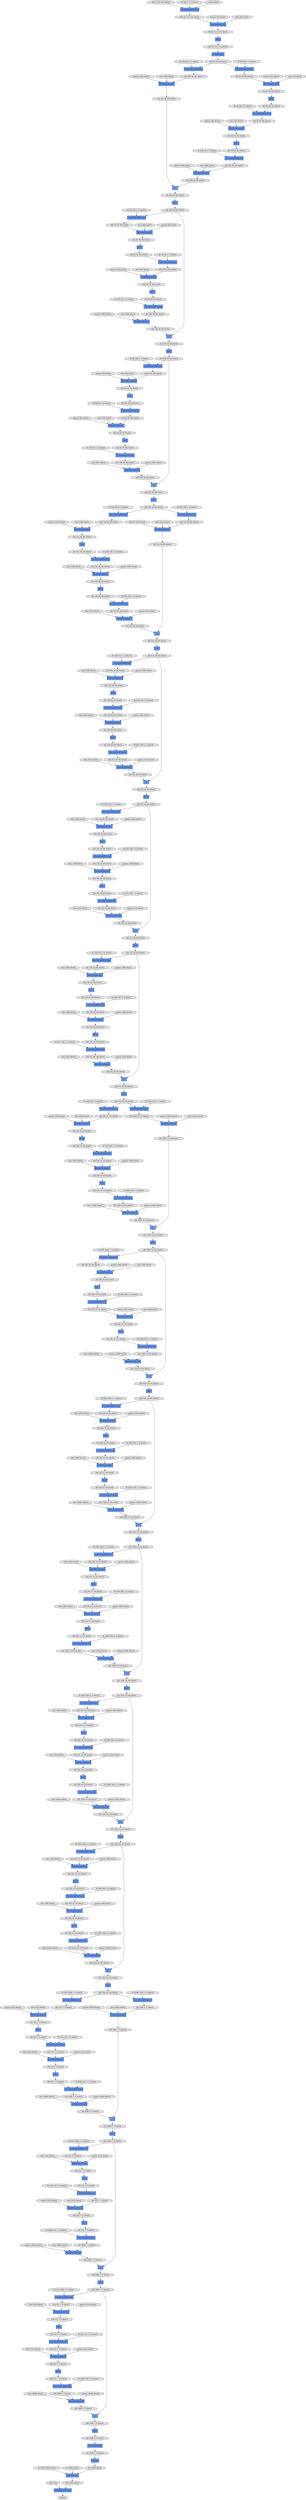 digraph graphname{rankdir=TB;47339243962448 [label="_ + _",shape="record",fillcolor="#6495ED",style="filled"];47339236917328 [label="ReLU",shape="record",fillcolor="#6495ED",style="filled"];47339243962512 [label="(64, 512, 7, 7), float32",shape="octagon",fillcolor="#E0E0E0",style="filled"];47339243962640 [label="Convolution2DFunction",shape="record",fillcolor="#6495ED",style="filled"];47339243962768 [label="(64, 512, 7, 7), float32",shape="octagon",fillcolor="#E0E0E0",style="filled"];47337536029072 [label="gamma: (256), float32",shape="octagon",fillcolor="#E0E0E0",style="filled"];47337605431760 [label="gamma: (512), float32",shape="octagon",fillcolor="#E0E0E0",style="filled"];47337536029392 [label="beta: (256), float32",shape="octagon",fillcolor="#E0E0E0",style="filled"];47337605432080 [label="beta: (512), float32",shape="octagon",fillcolor="#E0E0E0",style="filled"];47339243963216 [label="(64, 512, 7, 7), float32",shape="octagon",fillcolor="#E0E0E0",style="filled"];47337335063376 [label="MaxPoolingND",shape="record",fillcolor="#6495ED",style="filled"];47337605432400 [label="W: (512, 512, 3, 3), float32",shape="octagon",fillcolor="#E0E0E0",style="filled"];47337536029968 [label="W: (128, 256, 1, 1), float32",shape="octagon",fillcolor="#E0E0E0",style="filled"];47339236918672 [label="(64, 256, 56, 56), float32",shape="octagon",fillcolor="#E0E0E0",style="filled"];47339243963856 [label="BatchNormalization",shape="record",fillcolor="#6495ED",style="filled"];47339243963920 [label="(64, 512, 7, 7), float32",shape="octagon",fillcolor="#E0E0E0",style="filled"];47339236689424 [label="(64, 64, 113, 113), float32",shape="octagon",fillcolor="#E0E0E0",style="filled"];47337605432912 [label="gamma: (512), float32",shape="octagon",fillcolor="#E0E0E0",style="filled"];47339236918928 [label="BatchNormalization",shape="record",fillcolor="#6495ED",style="filled"];47339236918992 [label="(64, 64, 56, 56), float32",shape="octagon",fillcolor="#E0E0E0",style="filled"];47339243964176 [label="(64, 512, 7, 7), float32",shape="octagon",fillcolor="#E0E0E0",style="filled"];47337536030480 [label="gamma: (128), float32",shape="octagon",fillcolor="#E0E0E0",style="filled"];47339236919056 [label="(64, 256, 56, 56), float32",shape="octagon",fillcolor="#E0E0E0",style="filled"];47339236919120 [label="(64, 256, 56, 56), float32",shape="octagon",fillcolor="#E0E0E0",style="filled"];47337605433232 [label="beta: (512), float32",shape="octagon",fillcolor="#E0E0E0",style="filled"];47339236919184 [label="BatchNormalization",shape="record",fillcolor="#6495ED",style="filled"];47339243964496 [label="ReLU",shape="record",fillcolor="#6495ED",style="filled"];47337536030800 [label="beta: (128), float32",shape="octagon",fillcolor="#E0E0E0",style="filled"];47339236919376 [label="(64, 64, 56, 56), float32",shape="octagon",fillcolor="#E0E0E0",style="filled"];47339243964560 [label="(64, 2048, 7, 7), float32",shape="octagon",fillcolor="#E0E0E0",style="filled"];47339236919440 [label="Convolution2DFunction",shape="record",fillcolor="#6495ED",style="filled"];47337605433552 [label="W: (2048, 512, 1, 1), float32",shape="octagon",fillcolor="#E0E0E0",style="filled"];47339236919504 [label="Convolution2DFunction",shape="record",fillcolor="#6495ED",style="filled"];47339243964688 [label="(64, 2048, 7, 7), float32",shape="octagon",fillcolor="#E0E0E0",style="filled"];47339236919568 [label="ReLU",shape="record",fillcolor="#6495ED",style="filled"];47339236690192 [label="(64, 3, 226, 226), float32",shape="octagon",fillcolor="#E0E0E0",style="filled"];47339243964752 [label="ReLU",shape="record",fillcolor="#6495ED",style="filled"];47337536031120 [label="W: (128, 128, 3, 3), float32",shape="octagon",fillcolor="#E0E0E0",style="filled"];47339236919696 [label="(64, 256, 56, 56), float32",shape="octagon",fillcolor="#E0E0E0",style="filled"];47339236919760 [label="_ + _",shape="record",fillcolor="#6495ED",style="filled"];47339243964944 [label="BatchNormalization",shape="record",fillcolor="#6495ED",style="filled"];47339236919824 [label="BatchNormalization",shape="record",fillcolor="#6495ED",style="filled"];47339236919888 [label="(64, 64, 56, 56), float32",shape="octagon",fillcolor="#E0E0E0",style="filled"];47339236919952 [label="(64, 64, 56, 56), float32",shape="octagon",fillcolor="#E0E0E0",style="filled"];47337605434064 [label="gamma: (2048), float32",shape="octagon",fillcolor="#E0E0E0",style="filled"];47339243965200 [label="Convolution2DFunction",shape="record",fillcolor="#6495ED",style="filled"];47339243965264 [label="(64, 2048, 7, 7), float32",shape="octagon",fillcolor="#E0E0E0",style="filled"];47337536031632 [label="gamma: (128), float32",shape="octagon",fillcolor="#E0E0E0",style="filled"];47339236920208 [label="(64, 64, 56, 56), float32",shape="octagon",fillcolor="#E0E0E0",style="filled"];47337605434384 [label="beta: (2048), float32",shape="octagon",fillcolor="#E0E0E0",style="filled"];47339236920464 [label="BatchNormalization",shape="record",fillcolor="#6495ED",style="filled"];47337536031952 [label="beta: (128), float32",shape="octagon",fillcolor="#E0E0E0",style="filled"];47339243965776 [label="SoftmaxCrossEntropy",shape="record",fillcolor="#6495ED",style="filled"];47337605434704 [label="W: (2048, 1024, 1, 1), float32",shape="octagon",fillcolor="#E0E0E0",style="filled"];47339236920656 [label="Convolution2DFunction",shape="record",fillcolor="#6495ED",style="filled"];47339243965840 [label="(64, 2048, 7, 7), float32",shape="octagon",fillcolor="#E0E0E0",style="filled"];47339243965968 [label="Convolution2DFunction",shape="record",fillcolor="#6495ED",style="filled"];47337536032272 [label="W: (512, 128, 1, 1), float32",shape="octagon",fillcolor="#E0E0E0",style="filled"];47339236920912 [label="(64, 128, 28, 28), float32",shape="octagon",fillcolor="#E0E0E0",style="filled"];47339243966096 [label="(64, 512, 7, 7), float32",shape="octagon",fillcolor="#E0E0E0",style="filled"];47339236920976 [label="ReLU",shape="record",fillcolor="#6495ED",style="filled"];47337605435216 [label="gamma: (2048), float32",shape="octagon",fillcolor="#E0E0E0",style="filled"];47339236921296 [label="Convolution2DFunction",shape="record",fillcolor="#6495ED",style="filled"];47339243868240 [label="(64, 1024, 14, 14), float32",shape="octagon",fillcolor="#E0E0E0",style="filled"];47339187933328 [label="(64, 256, 56, 56), float32",shape="octagon",fillcolor="#E0E0E0",style="filled"];47337309704848 [label="Reshape",shape="record",fillcolor="#6495ED",style="filled"];47339243868816 [label="(64, 1024, 14, 14), float32",shape="octagon",fillcolor="#E0E0E0",style="filled"];47337309704976 [label="BatchNormalization",shape="record",fillcolor="#6495ED",style="filled"];47339187868624 [label="(64, 64, 56, 56), float32",shape="octagon",fillcolor="#E0E0E0",style="filled"];47339187868752 [label="ReLU",shape="record",fillcolor="#6495ED",style="filled"];47339243869328 [label="ReLU",shape="record",fillcolor="#6495ED",style="filled"];47339187868816 [label="BatchNormalization",shape="record",fillcolor="#6495ED",style="filled"];47339243869392 [label="(64, 1024, 14, 14), float32",shape="octagon",fillcolor="#E0E0E0",style="filled"];47339243869648 [label="(64, 256, 14, 14), float32",shape="octagon",fillcolor="#E0E0E0",style="filled"];47339187869264 [label="(64, 256, 56, 56), float32",shape="octagon",fillcolor="#E0E0E0",style="filled"];47339187869456 [label="Convolution2DFunction",shape="record",fillcolor="#6495ED",style="filled"];47339243870032 [label="ReLU",shape="record",fillcolor="#6495ED",style="filled"];47339243870288 [label="BatchNormalization",shape="record",fillcolor="#6495ED",style="filled"];47339243870352 [label="(64, 256, 14, 14), float32",shape="octagon",fillcolor="#E0E0E0",style="filled"];47339187869840 [label="Convolution2DFunction",shape="record",fillcolor="#6495ED",style="filled"];47339187869904 [label="Convolution2DFunction",shape="record",fillcolor="#6495ED",style="filled"];47339243870480 [label="ReLU",shape="record",fillcolor="#6495ED",style="filled"];47339187869968 [label="BatchNormalization",shape="record",fillcolor="#6495ED",style="filled"];47339187870032 [label="(64, 64, 56, 56), float32",shape="octagon",fillcolor="#E0E0E0",style="filled"];47339243870608 [label="(64, 256, 14, 14), float32",shape="octagon",fillcolor="#E0E0E0",style="filled"];47339187935632 [label="_ + _",shape="record",fillcolor="#6495ED",style="filled"];47337535930256 [label="gamma: (256), float32",shape="octagon",fillcolor="#E0E0E0",style="filled"];47339187870416 [label="BatchNormalization",shape="record",fillcolor="#6495ED",style="filled"];47339243870992 [label="BatchNormalization",shape="record",fillcolor="#6495ED",style="filled"];47339187870480 [label="(64, 64, 56, 56), float32",shape="octagon",fillcolor="#E0E0E0",style="filled"];47339243871056 [label="(64, 256, 14, 14), float32",shape="octagon",fillcolor="#E0E0E0",style="filled"];47339187870544 [label="(64, 64, 56, 56), float32",shape="octagon",fillcolor="#E0E0E0",style="filled"];47339187870608 [label="(64, 64, 56, 56), float32",shape="octagon",fillcolor="#E0E0E0",style="filled"];47339187870672 [label="ReLU",shape="record",fillcolor="#6495ED",style="filled"];47339243871440 [label="BatchNormalization",shape="record",fillcolor="#6495ED",style="filled"];47339187870992 [label="(64, 64, 56, 56), float32",shape="octagon",fillcolor="#E0E0E0",style="filled"];47339187871056 [label="ReLU",shape="record",fillcolor="#6495ED",style="filled"];47339187936592 [label="(64, 64, 56, 56), float32",shape="octagon",fillcolor="#E0E0E0",style="filled"];47339243871696 [label="Convolution2DFunction",shape="record",fillcolor="#6495ED",style="filled"];47339187936720 [label="(64, 256, 56, 56), float32",shape="octagon",fillcolor="#E0E0E0",style="filled"];47339243871760 [label="(64, 256, 14, 14), float32",shape="octagon",fillcolor="#E0E0E0",style="filled"];47339187871248 [label="(64, 64, 56, 56), float32",shape="octagon",fillcolor="#E0E0E0",style="filled"];47337616285264 [label="ReLU",shape="record",fillcolor="#6495ED",style="filled"];47339243871888 [label="_ + _",shape="record",fillcolor="#6495ED",style="filled"];47339187871376 [label="BatchNormalization",shape="record",fillcolor="#6495ED",style="filled"];47339243872016 [label="(64, 256, 14, 14), float32",shape="octagon",fillcolor="#E0E0E0",style="filled"];47339187871568 [label="Convolution2DFunction",shape="record",fillcolor="#6495ED",style="filled"];47337348538192 [label="W: (64, 3, 7, 7), float32",shape="octagon",fillcolor="#E0E0E0",style="filled"];47337340739408 [label="b: (64), float32",shape="octagon",fillcolor="#E0E0E0",style="filled"];47339243872144 [label="Convolution2DFunction",shape="record",fillcolor="#6495ED",style="filled"];47339187937168 [label="BatchNormalization",shape="record",fillcolor="#6495ED",style="filled"];47339187871632 [label="Convolution2DFunction",shape="record",fillcolor="#6495ED",style="filled"];47337605308496 [label="gamma: (512), float32",shape="octagon",fillcolor="#E0E0E0",style="filled"];47339187904592 [label="Convolution2DFunction",shape="record",fillcolor="#6495ED",style="filled"];47337605374096 [label="gamma: (1024), float32",shape="octagon",fillcolor="#E0E0E0",style="filled"];47337535938832 [label="beta: (256), float32",shape="octagon",fillcolor="#E0E0E0",style="filled"];47337536069968 [label="W: (512, 128, 1, 1), float32",shape="octagon",fillcolor="#E0E0E0",style="filled"];47337605308816 [label="beta: (512), float32",shape="octagon",fillcolor="#E0E0E0",style="filled"];47337605374416 [label="beta: (1024), float32",shape="octagon",fillcolor="#E0E0E0",style="filled"];47339187904976 [label="BatchNormalization",shape="record",fillcolor="#6495ED",style="filled"];47337535939152 [label="W: (256, 64, 1, 1), float32",shape="octagon",fillcolor="#E0E0E0",style="filled"];47337536070480 [label="gamma: (512), float32",shape="octagon",fillcolor="#E0E0E0",style="filled"];47339187905424 [label="_ + _",shape="record",fillcolor="#6495ED",style="filled"];47337605374928 [label="W: (256, 1024, 1, 1), float32",shape="octagon",fillcolor="#E0E0E0",style="filled"];47337605309392 [label="W: (256, 512, 1, 1), float32",shape="octagon",fillcolor="#E0E0E0",style="filled"];47339187905552 [label="Convolution2DFunction",shape="record",fillcolor="#6495ED",style="filled"];47339187905616 [label="(64), int32",shape="octagon",fillcolor="#E0E0E0",style="filled"];47337535939664 [label="gamma: (256), float32",shape="octagon",fillcolor="#E0E0E0",style="filled"];47337536070800 [label="beta: (512), float32",shape="octagon",fillcolor="#E0E0E0",style="filled"];47339187905680 [label="(64, 64, 56, 56), float32",shape="octagon",fillcolor="#E0E0E0",style="filled"];47339187905744 [label="ReLU",shape="record",fillcolor="#6495ED",style="filled"];47337535939984 [label="beta: (256), float32",shape="octagon",fillcolor="#E0E0E0",style="filled"];47337605375440 [label="gamma: (256), float32",shape="octagon",fillcolor="#E0E0E0",style="filled"];47337605309904 [label="gamma: (256), float32",shape="octagon",fillcolor="#E0E0E0",style="filled"];47337536071312 [label="W: (128, 512, 1, 1), float32",shape="octagon",fillcolor="#E0E0E0",style="filled"];47339187906192 [label="ReLU",shape="record",fillcolor="#6495ED",style="filled"];47337605375760 [label="beta: (256), float32",shape="octagon",fillcolor="#E0E0E0",style="filled"];47337605310224 [label="beta: (256), float32",shape="octagon",fillcolor="#E0E0E0",style="filled"];47339187906320 [label="(64, 256, 56, 56), float32",shape="octagon",fillcolor="#E0E0E0",style="filled"];47339187906384 [label="ReLU",shape="record",fillcolor="#6495ED",style="filled"];47337535940432 [label="_ + _",shape="record",fillcolor="#6495ED",style="filled"];47339187906512 [label="(64, 64, 56, 56), float32",shape="octagon",fillcolor="#E0E0E0",style="filled"];47337605376080 [label="W: (256, 256, 3, 3), float32",shape="octagon",fillcolor="#E0E0E0",style="filled"];47337605310544 [label="W: (256, 256, 3, 3), float32",shape="octagon",fillcolor="#E0E0E0",style="filled"];47337536071824 [label="gamma: (128), float32",shape="octagon",fillcolor="#E0E0E0",style="filled"];47337535940816 [label="W: (64, 256, 1, 1), float32",shape="octagon",fillcolor="#E0E0E0",style="filled"];47339187906768 [label="(64, 256, 56, 56), float32",shape="octagon",fillcolor="#E0E0E0",style="filled"];47339187906896 [label="(64, 256, 56, 56), float32",shape="octagon",fillcolor="#E0E0E0",style="filled"];47337536072144 [label="beta: (128), float32",shape="octagon",fillcolor="#E0E0E0",style="filled"];47337605376592 [label="gamma: (256), float32",shape="octagon",fillcolor="#E0E0E0",style="filled"];47337605311056 [label="gamma: (256), float32",shape="octagon",fillcolor="#E0E0E0",style="filled"];47339187907152 [label="(64, 64, 56, 56), float32",shape="octagon",fillcolor="#E0E0E0",style="filled"];47337535941200 [label="gamma: (64), float32",shape="octagon",fillcolor="#E0E0E0",style="filled"];47337536072464 [label="W: (128, 128, 3, 3), float32",shape="octagon",fillcolor="#E0E0E0",style="filled"];47339187907344 [label="(64, 64, 56, 56), float32",shape="octagon",fillcolor="#E0E0E0",style="filled"];47339187907408 [label="(64, 64, 56, 56), float32",shape="octagon",fillcolor="#E0E0E0",style="filled"];47337605376912 [label="beta: (256), float32",shape="octagon",fillcolor="#E0E0E0",style="filled"];47337605311376 [label="beta: (256), float32",shape="octagon",fillcolor="#E0E0E0",style="filled"];47337535941520 [label="beta: (64), float32",shape="octagon",fillcolor="#E0E0E0",style="filled"];47337605377232 [label="W: (1024, 256, 1, 1), float32",shape="octagon",fillcolor="#E0E0E0",style="filled"];47337605311696 [label="W: (1024, 256, 1, 1), float32",shape="octagon",fillcolor="#E0E0E0",style="filled"];47337535941840 [label="W: (64, 64, 3, 3), float32",shape="octagon",fillcolor="#E0E0E0",style="filled"];47337536072976 [label="gamma: (128), float32",shape="octagon",fillcolor="#E0E0E0",style="filled"];47339187907856 [label="(64, 256, 56, 56), float32",shape="octagon",fillcolor="#E0E0E0",style="filled"];47339187907920 [label="Convolution2DFunction",shape="record",fillcolor="#6495ED",style="filled"];47339187907984 [label="(64, 256, 56, 56), float32",shape="octagon",fillcolor="#E0E0E0",style="filled"];47339187908048 [label="BatchNormalization",shape="record",fillcolor="#6495ED",style="filled"];47337536073296 [label="beta: (128), float32",shape="octagon",fillcolor="#E0E0E0",style="filled"];47337535942224 [label="gamma: (64), float32",shape="octagon",fillcolor="#E0E0E0",style="filled"];47337605377744 [label="gamma: (1024), float32",shape="octagon",fillcolor="#E0E0E0",style="filled"];47337605312208 [label="gamma: (1024), float32",shape="octagon",fillcolor="#E0E0E0",style="filled"];47339187908304 [label="(64, 64, 56, 56), float32",shape="octagon",fillcolor="#E0E0E0",style="filled"];47339187908432 [label="BatchNormalization",shape="record",fillcolor="#6495ED",style="filled"];47337536073616 [label="W: (512, 128, 1, 1), float32",shape="octagon",fillcolor="#E0E0E0",style="filled"];47337535942544 [label="beta: (64), float32",shape="octagon",fillcolor="#E0E0E0",style="filled"];47339187908560 [label="(64, 256, 56, 56), float32",shape="octagon",fillcolor="#E0E0E0",style="filled"];47339243909200 [label="(64, 256, 14, 14), float32",shape="octagon",fillcolor="#E0E0E0",style="filled"];47337605411088 [label="W: (256, 1024, 1, 1), float32",shape="octagon",fillcolor="#E0E0E0",style="filled"];47337536008464 [label="W: (256, 64, 1, 1), float32",shape="octagon",fillcolor="#E0E0E0",style="filled"];47337605476688 [label="W: (512, 2048, 1, 1), float32",shape="octagon",fillcolor="#E0E0E0",style="filled"];47339236405584 [label="(64, 64, 113, 113), float32",shape="octagon",fillcolor="#E0E0E0",style="filled"];47339243909584 [label="(64, 1024, 14, 14), float32",shape="octagon",fillcolor="#E0E0E0",style="filled"];47339243909712 [label="(64, 1024, 14, 14), float32",shape="octagon",fillcolor="#E0E0E0",style="filled"];47337605411600 [label="gamma: (256), float32",shape="octagon",fillcolor="#E0E0E0",style="filled"];47337536008976 [label="gamma: (256), float32",shape="octagon",fillcolor="#E0E0E0",style="filled"];47337605477200 [label="gamma: (512), float32",shape="octagon",fillcolor="#E0E0E0",style="filled"];47337605411920 [label="beta: (256), float32",shape="octagon",fillcolor="#E0E0E0",style="filled"];47339243910224 [label="BatchNormalization",shape="record",fillcolor="#6495ED",style="filled"];47337536009296 [label="beta: (256), float32",shape="octagon",fillcolor="#E0E0E0",style="filled"];47337605477520 [label="beta: (512), float32",shape="octagon",fillcolor="#E0E0E0",style="filled"];47339243910288 [label="(64, 1024, 14, 14), float32",shape="octagon",fillcolor="#E0E0E0",style="filled"];47339236406480 [label="Convolution2DFunction",shape="record",fillcolor="#6495ED",style="filled"];47339236832592 [label="Convolution2DFunction",shape="record",fillcolor="#6495ED",style="filled"];47337605412240 [label="W: (256, 256, 3, 3), float32",shape="octagon",fillcolor="#E0E0E0",style="filled"];47339236406672 [label="BatchNormalization",shape="record",fillcolor="#6495ED",style="filled"];47337605477840 [label="W: (512, 512, 3, 3), float32",shape="octagon",fillcolor="#E0E0E0",style="filled"];47337536009808 [label="W: (64, 256, 1, 1), float32",shape="octagon",fillcolor="#E0E0E0",style="filled"];47339243910800 [label="ReLU",shape="record",fillcolor="#6495ED",style="filled"];47339243910864 [label="(64, 1024, 14, 14), float32",shape="octagon",fillcolor="#E0E0E0",style="filled"];47339236406992 [label="(64, 64, 113, 113), float32",shape="octagon",fillcolor="#E0E0E0",style="filled"];47339243910992 [label="Convolution2DFunction",shape="record",fillcolor="#6495ED",style="filled"];47337605412752 [label="gamma: (256), float32",shape="octagon",fillcolor="#E0E0E0",style="filled"];47337605478352 [label="gamma: (512), float32",shape="octagon",fillcolor="#E0E0E0",style="filled"];47339243911120 [label="(64, 256, 14, 14), float32",shape="octagon",fillcolor="#E0E0E0",style="filled"];47337536010320 [label="gamma: (64), float32",shape="octagon",fillcolor="#E0E0E0",style="filled"];47337605413072 [label="beta: (256), float32",shape="octagon",fillcolor="#E0E0E0",style="filled"];47337605478672 [label="beta: (512), float32",shape="octagon",fillcolor="#E0E0E0",style="filled"];47339243911504 [label="BatchNormalization",shape="record",fillcolor="#6495ED",style="filled"];47337536010640 [label="beta: (64), float32",shape="octagon",fillcolor="#E0E0E0",style="filled"];47337605413392 [label="W: (1024, 256, 1, 1), float32",shape="octagon",fillcolor="#E0E0E0",style="filled"];47337605478992 [label="W: (2048, 512, 1, 1), float32",shape="octagon",fillcolor="#E0E0E0",style="filled"];47339243911760 [label="Convolution2DFunction",shape="record",fillcolor="#6495ED",style="filled"];47339236407888 [label="ReLU",shape="record",fillcolor="#6495ED",style="filled"];47339243911824 [label="(64, 256, 14, 14), float32",shape="octagon",fillcolor="#E0E0E0",style="filled"];47337536010960 [label="W: (64, 64, 3, 3), float32",shape="octagon",fillcolor="#E0E0E0",style="filled"];47339243911952 [label="_ + _",shape="record",fillcolor="#6495ED",style="filled"];47339243912080 [label="(64, 256, 14, 14), float32",shape="octagon",fillcolor="#E0E0E0",style="filled"];47337605413904 [label="gamma: (1024), float32",shape="octagon",fillcolor="#E0E0E0",style="filled"];47337605479504 [label="gamma: (2048), float32",shape="octagon",fillcolor="#E0E0E0",style="filled"];47337536011472 [label="gamma: (64), float32",shape="octagon",fillcolor="#E0E0E0",style="filled"];47339243912464 [label="ReLU",shape="record",fillcolor="#6495ED",style="filled"];47337605414224 [label="beta: (1024), float32",shape="octagon",fillcolor="#E0E0E0",style="filled"];47339243912528 [label="(64, 256, 14, 14), float32",shape="octagon",fillcolor="#E0E0E0",style="filled"];47337605479824 [label="beta: (2048), float32",shape="octagon",fillcolor="#E0E0E0",style="filled"];47337536011792 [label="beta: (64), float32",shape="octagon",fillcolor="#E0E0E0",style="filled"];47339243912912 [label="BatchNormalization",shape="record",fillcolor="#6495ED",style="filled"];47337536012112 [label="W: (256, 64, 1, 1), float32",shape="octagon",fillcolor="#E0E0E0",style="filled"];47337605414800 [label="W: (512, 1024, 1, 1), float32",shape="octagon",fillcolor="#E0E0E0",style="filled"];47339243913168 [label="Convolution2DFunction",shape="record",fillcolor="#6495ED",style="filled"];47337536045136 [label="gamma: (512), float32",shape="octagon",fillcolor="#E0E0E0",style="filled"];47339244011728 [label="(64, 2048), float32",shape="octagon",fillcolor="#E0E0E0",style="filled"];47337605447888 [label="beta: (2048), float32",shape="octagon",fillcolor="#E0E0E0",style="filled"];47339243946384 [label="(64, 512, 7, 7), float32",shape="octagon",fillcolor="#E0E0E0",style="filled"];47339243848080 [label="(64, 1024, 14, 14), float32",shape="octagon",fillcolor="#E0E0E0",style="filled"];47337536045456 [label="beta: (512), float32",shape="octagon",fillcolor="#E0E0E0",style="filled"];47339243946512 [label="BatchNormalization",shape="record",fillcolor="#6495ED",style="filled"];47337605349904 [label="gamma: (1024), float32",shape="octagon",fillcolor="#E0E0E0",style="filled"];47339243848272 [label="(64, 1024, 14, 14), float32",shape="octagon",fillcolor="#E0E0E0",style="filled"];47339243946640 [label="(64, 512, 7, 7), float32",shape="octagon",fillcolor="#E0E0E0",style="filled"];47337605448400 [label="W: (512, 2048, 1, 1), float32",shape="octagon",fillcolor="#E0E0E0",style="filled"];47337536045776 [label="W: (512, 256, 1, 1), float32",shape="octagon",fillcolor="#E0E0E0",style="filled"];47339244012304 [label="(64, 1000), float32",shape="octagon",fillcolor="#E0E0E0",style="filled"];47337605350224 [label="beta: (1024), float32",shape="octagon",fillcolor="#E0E0E0",style="filled"];47339243946960 [label="ReLU",shape="record",fillcolor="#6495ED",style="filled"];47339243848656 [label="ReLU",shape="record",fillcolor="#6495ED",style="filled"];47339243947024 [label="(64, 2048, 7, 7), float32",shape="octagon",fillcolor="#E0E0E0",style="filled"];47339243848720 [label="(64, 1024, 14, 14), float32",shape="octagon",fillcolor="#E0E0E0",style="filled"];47339244012688 [label="float32",shape="octagon",fillcolor="#E0E0E0",style="filled"];47339243848848 [label="(64, 256, 14, 14), float32",shape="octagon",fillcolor="#E0E0E0",style="filled"];47337605448912 [label="gamma: (512), float32",shape="octagon",fillcolor="#E0E0E0",style="filled"];47337536046288 [label="gamma: (512), float32",shape="octagon",fillcolor="#E0E0E0",style="filled"];47337605350736 [label="W: (256, 1024, 1, 1), float32",shape="octagon",fillcolor="#E0E0E0",style="filled"];47339236345168 [label="Convolution2DFunction",shape="record",fillcolor="#6495ED",style="filled"];47339243947408 [label="Convolution2DFunction",shape="record",fillcolor="#6495ED",style="filled"];47337605449232 [label="beta: (512), float32",shape="octagon",fillcolor="#E0E0E0",style="filled"];47337536046608 [label="beta: (512), float32",shape="octagon",fillcolor="#E0E0E0",style="filled"];47339243849296 [label="Convolution2DFunction",shape="record",fillcolor="#6495ED",style="filled"];47339243947664 [label="BatchNormalization",shape="record",fillcolor="#6495ED",style="filled"];47339243947728 [label="(64, 2048, 7, 7), float32",shape="octagon",fillcolor="#E0E0E0",style="filled"];47337605449552 [label="W: (512, 512, 3, 3), float32",shape="octagon",fillcolor="#E0E0E0",style="filled"];47339243947856 [label="(64, 2048, 7, 7), float32",shape="octagon",fillcolor="#E0E0E0",style="filled"];47337605351248 [label="gamma: (256), float32",shape="octagon",fillcolor="#E0E0E0",style="filled"];47339243849552 [label="BatchNormalization",shape="record",fillcolor="#6495ED",style="filled"];47339243849616 [label="(64, 256, 14, 14), float32",shape="octagon",fillcolor="#E0E0E0",style="filled"];47339243948048 [label="_ + _",shape="record",fillcolor="#6495ED",style="filled"];47339243849744 [label="Convolution2DFunction",shape="record",fillcolor="#6495ED",style="filled"];47337536047120 [label="W: (128, 512, 1, 1), float32",shape="octagon",fillcolor="#E0E0E0",style="filled"];47337605351568 [label="beta: (256), float32",shape="octagon",fillcolor="#E0E0E0",style="filled"];47339243849872 [label="(64, 256, 14, 14), float32",shape="octagon",fillcolor="#E0E0E0",style="filled"];47339243948304 [label="Convolution2DFunction",shape="record",fillcolor="#6495ED",style="filled"];47337348516112 [label="ReLU",shape="record",fillcolor="#6495ED",style="filled"];47337605450064 [label="gamma: (512), float32",shape="octagon",fillcolor="#E0E0E0",style="filled"];47337605351888 [label="W: (256, 256, 3, 3), float32",shape="octagon",fillcolor="#E0E0E0",style="filled"];47339243948560 [label="BatchNormalization",shape="record",fillcolor="#6495ED",style="filled"];47337536047632 [label="gamma: (128), float32",shape="octagon",fillcolor="#E0E0E0",style="filled"];47339243948624 [label="(64, 2048, 7, 7), float32",shape="octagon",fillcolor="#E0E0E0",style="filled"];47339243850320 [label="(64, 256, 14, 14), float32",shape="octagon",fillcolor="#E0E0E0",style="filled"];47337605450384 [label="beta: (512), float32",shape="octagon",fillcolor="#E0E0E0",style="filled"];47339243948816 [label="(64, 2048, 7, 7), float32",shape="octagon",fillcolor="#E0E0E0",style="filled"];47337536047952 [label="beta: (128), float32",shape="octagon",fillcolor="#E0E0E0",style="filled"];47339236346768 [label="(64, 256, 56, 56), float32",shape="octagon",fillcolor="#E0E0E0",style="filled"];47337605450704 [label="W: (2048, 512, 1, 1), float32",shape="octagon",fillcolor="#E0E0E0",style="filled"];47337605352400 [label="gamma: (256), float32",shape="octagon",fillcolor="#E0E0E0",style="filled"];47339243850704 [label="BatchNormalization",shape="record",fillcolor="#6495ED",style="filled"];47339243949200 [label="ReLU",shape="record",fillcolor="#6495ED",style="filled"];47337536048272 [label="W: (128, 128, 3, 3), float32",shape="octagon",fillcolor="#E0E0E0",style="filled"];47339243949264 [label="(64, 2048, 7, 7), float32",shape="octagon",fillcolor="#E0E0E0",style="filled"];47339243850960 [label="BatchNormalization",shape="record",fillcolor="#6495ED",style="filled"];47337605352720 [label="beta: (256), float32",shape="octagon",fillcolor="#E0E0E0",style="filled"];47339243851024 [label="(64, 256, 14, 14), float32",shape="octagon",fillcolor="#E0E0E0",style="filled"];47339243949392 [label="(64, 512, 7, 7), float32",shape="octagon",fillcolor="#E0E0E0",style="filled"];47339243949456 [label="ReLU",shape="record",fillcolor="#6495ED",style="filled"];47339243851152 [label="Convolution2DFunction",shape="record",fillcolor="#6495ED",style="filled"];47337605451216 [label="gamma: (2048), float32",shape="octagon",fillcolor="#E0E0E0",style="filled"];47339243851280 [label="(64, 256, 14, 14), float32",shape="octagon",fillcolor="#E0E0E0",style="filled"];47337605353040 [label="W: (1024, 256, 1, 1), float32",shape="octagon",fillcolor="#E0E0E0",style="filled"];47339243851408 [label="ReLU",shape="record",fillcolor="#6495ED",style="filled"];47337536048784 [label="gamma: (128), float32",shape="octagon",fillcolor="#E0E0E0",style="filled"];47337605451536 [label="beta: (2048), float32",shape="octagon",fillcolor="#E0E0E0",style="filled"];47339243949840 [label="ReLU",shape="record",fillcolor="#6495ED",style="filled"];47339243851600 [label="ReLU",shape="record",fillcolor="#6495ED",style="filled"];47339243851664 [label="(64, 1024, 14, 14), float32",shape="octagon",fillcolor="#E0E0E0",style="filled"];47337536049104 [label="beta: (128), float32",shape="octagon",fillcolor="#E0E0E0",style="filled"];47339243983184 [label="BatchNormalization",shape="record",fillcolor="#6495ED",style="filled"];47339243983248 [label="(64, 512, 7, 7), float32",shape="octagon",fillcolor="#E0E0E0",style="filled"];47339243983376 [label="Convolution2DFunction",shape="record",fillcolor="#6495ED",style="filled"];47339243983504 [label="(64, 512, 7, 7), float32",shape="octagon",fillcolor="#E0E0E0",style="filled"];47339243983952 [label="(64, 512, 7, 7), float32",shape="octagon",fillcolor="#E0E0E0",style="filled"];47339243984336 [label="LinearFunction",shape="record",fillcolor="#6495ED",style="filled"];47339243984592 [label="BatchNormalization",shape="record",fillcolor="#6495ED",style="filled"];47339243984656 [label="(64, 512, 7, 7), float32",shape="octagon",fillcolor="#E0E0E0",style="filled"];47339243984912 [label="(64, 512, 7, 7), float32",shape="octagon",fillcolor="#E0E0E0",style="filled"];47339243985232 [label="ReLU",shape="record",fillcolor="#6495ED",style="filled"];47339243985296 [label="(64, 2048, 7, 7), float32",shape="octagon",fillcolor="#E0E0E0",style="filled"];47339243985424 [label="(64, 2048, 7, 7), float32",shape="octagon",fillcolor="#E0E0E0",style="filled"];47337346390992 [label="_ + _",shape="record",fillcolor="#6495ED",style="filled"];47339243986000 [label="(64, 2048, 7, 7), float32",shape="octagon",fillcolor="#E0E0E0",style="filled"];47339243986576 [label="(64, 2048, 7, 7), float32",shape="octagon",fillcolor="#E0E0E0",style="filled"];47339243986704 [label="(64, 2048, 1, 1), float32",shape="octagon",fillcolor="#E0E0E0",style="filled"];47337605390416 [label="beta: (1024), float32",shape="octagon",fillcolor="#E0E0E0",style="filled"];47339237105744 [label="(64, 256, 14, 14), float32",shape="octagon",fillcolor="#E0E0E0",style="filled"];47339237105808 [label="(64, 128, 28, 28), float32",shape="octagon",fillcolor="#E0E0E0",style="filled"];47339187888336 [label="(64, 256, 14, 14), float32",shape="octagon",fillcolor="#E0E0E0",style="filled"];47339237105872 [label="(64, 512, 28, 28), float32",shape="octagon",fillcolor="#E0E0E0",style="filled"];47339237105936 [label="(64, 128, 28, 28), float32",shape="octagon",fillcolor="#E0E0E0",style="filled"];47339237007632 [label="ReLU",shape="record",fillcolor="#6495ED",style="filled"];47339237106064 [label="(64, 512, 28, 28), float32",shape="octagon",fillcolor="#E0E0E0",style="filled"];47339237007760 [label="(64, 512, 28, 28), float32",shape="octagon",fillcolor="#E0E0E0",style="filled"];47339187888592 [label="(64, 256, 14, 14), float32",shape="octagon",fillcolor="#E0E0E0",style="filled"];47339237007888 [label="(64, 128, 28, 28), float32",shape="octagon",fillcolor="#E0E0E0",style="filled"];47337605390928 [label="W: (256, 1024, 1, 1), float32",shape="octagon",fillcolor="#E0E0E0",style="filled"];47339237008016 [label="(64, 128, 28, 28), float32",shape="octagon",fillcolor="#E0E0E0",style="filled"];47339237008080 [label="(64, 128, 28, 28), float32",shape="octagon",fillcolor="#E0E0E0",style="filled"];47339237008144 [label="ReLU",shape="record",fillcolor="#6495ED",style="filled"];47339187888976 [label="(64, 1024, 14, 14), float32",shape="octagon",fillcolor="#E0E0E0",style="filled"];47339237106512 [label="(64, 512, 28, 28), float32",shape="octagon",fillcolor="#E0E0E0",style="filled"];47339237008272 [label="(64, 128, 28, 28), float32",shape="octagon",fillcolor="#E0E0E0",style="filled"];47339187889104 [label="(64, 1024, 14, 14), float32",shape="octagon",fillcolor="#E0E0E0",style="filled"];47339237106640 [label="BatchNormalization",shape="record",fillcolor="#6495ED",style="filled"];47337605391440 [label="gamma: (256), float32",shape="octagon",fillcolor="#E0E0E0",style="filled"];47339237106768 [label="(64, 512, 28, 28), float32",shape="octagon",fillcolor="#E0E0E0",style="filled"];47339237106832 [label="ReLU",shape="record",fillcolor="#6495ED",style="filled"];47339237008528 [label="BatchNormalization",shape="record",fillcolor="#6495ED",style="filled"];47339187889360 [label="Convolution2DFunction",shape="record",fillcolor="#6495ED",style="filled"];47339237008592 [label="Convolution2DFunction",shape="record",fillcolor="#6495ED",style="filled"];47339237008720 [label="(64, 512, 28, 28), float32",shape="octagon",fillcolor="#E0E0E0",style="filled"];47337605391760 [label="beta: (256), float32",shape="octagon",fillcolor="#E0E0E0",style="filled"];47339237008784 [label="BatchNormalization",shape="record",fillcolor="#6495ED",style="filled"];47339187889616 [label="BatchNormalization",shape="record",fillcolor="#6495ED",style="filled"];47339237107152 [label="BatchNormalization",shape="record",fillcolor="#6495ED",style="filled"];47339237008848 [label="BatchNormalization",shape="record",fillcolor="#6495ED",style="filled"];47339187889680 [label="(64, 1024, 14, 14), float32",shape="octagon",fillcolor="#E0E0E0",style="filled"];47339237107216 [label="(64, 256, 14, 14), float32",shape="octagon",fillcolor="#E0E0E0",style="filled"];47339236451856 [label="ReLU",shape="record",fillcolor="#6495ED",style="filled"];47339237008912 [label="(64, 128, 28, 28), float32",shape="octagon",fillcolor="#E0E0E0",style="filled"];47339237107280 [label="ReLU",shape="record",fillcolor="#6495ED",style="filled"];47339236451920 [label="ReLU",shape="record",fillcolor="#6495ED",style="filled"];47339237107344 [label="(64, 256, 14, 14), float32",shape="octagon",fillcolor="#E0E0E0",style="filled"];47339237009040 [label="(64, 512, 28, 28), float32",shape="octagon",fillcolor="#E0E0E0",style="filled"];47337605392080 [label="W: (256, 256, 3, 3), float32",shape="octagon",fillcolor="#E0E0E0",style="filled"];47339237009104 [label="BatchNormalization",shape="record",fillcolor="#6495ED",style="filled"];47339237107472 [label="(64, 256, 14, 14), float32",shape="octagon",fillcolor="#E0E0E0",style="filled"];47339237009232 [label="(64, 128, 28, 28), float32",shape="octagon",fillcolor="#E0E0E0",style="filled"];47339237107664 [label="BatchNormalization",shape="record",fillcolor="#6495ED",style="filled"];47339187890192 [label="AveragePooling2D",shape="record",fillcolor="#6495ED",style="filled"];47339187890256 [label="(64, 1024, 14, 14), float32",shape="octagon",fillcolor="#E0E0E0",style="filled"];47339237009488 [label="Convolution2DFunction",shape="record",fillcolor="#6495ED",style="filled"];47339237009552 [label="(64, 512, 28, 28), float32",shape="octagon",fillcolor="#E0E0E0",style="filled"];47339187890384 [label="(64, 512, 7, 7), float32",shape="octagon",fillcolor="#E0E0E0",style="filled"];47337605392592 [label="gamma: (256), float32",shape="octagon",fillcolor="#E0E0E0",style="filled"];47339237107920 [label="Convolution2DFunction",shape="record",fillcolor="#6495ED",style="filled"];47339237009616 [label="ReLU",shape="record",fillcolor="#6495ED",style="filled"];47339187890448 [label="Convolution2DFunction",shape="record",fillcolor="#6495ED",style="filled"];47339237107984 [label="(64, 256, 14, 14), float32",shape="octagon",fillcolor="#E0E0E0",style="filled"];47339237009680 [label="(64, 512, 28, 28), float32",shape="octagon",fillcolor="#E0E0E0",style="filled"];47339237108048 [label="(64, 256, 14, 14), float32",shape="octagon",fillcolor="#E0E0E0",style="filled"];47339237108112 [label="_ + _",shape="record",fillcolor="#6495ED",style="filled"];47339237009808 [label="ReLU",shape="record",fillcolor="#6495ED",style="filled"];47339237009872 [label="(64, 512, 28, 28), float32",shape="octagon",fillcolor="#E0E0E0",style="filled"];47337605392912 [label="beta: (256), float32",shape="octagon",fillcolor="#E0E0E0",style="filled"];47339237009936 [label="Convolution2DFunction",shape="record",fillcolor="#6495ED",style="filled"];47339187890832 [label="BatchNormalization",shape="record",fillcolor="#6495ED",style="filled"];47339237108432 [label="Convolution2DFunction",shape="record",fillcolor="#6495ED",style="filled"];47339237108496 [label="(64, 1024, 14, 14), float32",shape="octagon",fillcolor="#E0E0E0",style="filled"];47337605393232 [label="W: (1024, 256, 1, 1), float32",shape="octagon",fillcolor="#E0E0E0",style="filled"];47339187891088 [label="Convolution2DFunction",shape="record",fillcolor="#6495ED",style="filled"];47339237010320 [label="(64, 128, 28, 28), float32",shape="octagon",fillcolor="#E0E0E0",style="filled"];47339187891152 [label="(64, 512, 7, 7), float32",shape="octagon",fillcolor="#E0E0E0",style="filled"];47339237108688 [label="Convolution2DFunction",shape="record",fillcolor="#6495ED",style="filled"];47339237010384 [label="ReLU",shape="record",fillcolor="#6495ED",style="filled"];47339237010448 [label="(64, 128, 28, 28), float32",shape="octagon",fillcolor="#E0E0E0",style="filled"];47339187891280 [label="_ + _",shape="record",fillcolor="#6495ED",style="filled"];47339237108880 [label="Convolution2DFunction",shape="record",fillcolor="#6495ED",style="filled"];47339237010576 [label="(64, 128, 28, 28), float32",shape="octagon",fillcolor="#E0E0E0",style="filled"];47339187891408 [label="(64, 512, 7, 7), float32",shape="octagon",fillcolor="#E0E0E0",style="filled"];47339237010640 [label="_ + _",shape="record",fillcolor="#6495ED",style="filled"];47337605393744 [label="gamma: (1024), float32",shape="octagon",fillcolor="#E0E0E0",style="filled"];47339237010768 [label="BatchNormalization",shape="record",fillcolor="#6495ED",style="filled"];47339237109136 [label="ReLU",shape="record",fillcolor="#6495ED",style="filled"];47339237109200 [label="(64, 1024, 14, 14), float32",shape="octagon",fillcolor="#E0E0E0",style="filled"];47339187891792 [label="BatchNormalization",shape="record",fillcolor="#6495ED",style="filled"];47339237109328 [label="(64, 1024, 14, 14), float32",shape="octagon",fillcolor="#E0E0E0",style="filled"];47339237011024 [label="Convolution2DFunction",shape="record",fillcolor="#6495ED",style="filled"];47339187891856 [label="(64, 512, 7, 7), float32",shape="octagon",fillcolor="#E0E0E0",style="filled"];47337605394064 [label="beta: (1024), float32",shape="octagon",fillcolor="#E0E0E0",style="filled"];47339237109392 [label="_ + _",shape="record",fillcolor="#6495ED",style="filled"];47339237011088 [label="(64, 128, 28, 28), float32",shape="octagon",fillcolor="#E0E0E0",style="filled"];47339237011152 [label="(64, 512, 28, 28), float32",shape="octagon",fillcolor="#E0E0E0",style="filled"];47339237109520 [label="BatchNormalization",shape="record",fillcolor="#6495ED",style="filled"];47339237011216 [label="(64, 128, 28, 28), float32",shape="octagon",fillcolor="#E0E0E0",style="filled"];47339237011280 [label="ReLU",shape="record",fillcolor="#6495ED",style="filled"];47339237011344 [label="(64, 512, 28, 28), float32",shape="octagon",fillcolor="#E0E0E0",style="filled"];47339237011408 [label="Convolution2DFunction",shape="record",fillcolor="#6495ED",style="filled"];47337605492816 [label="W: (1000, 2048), float32",shape="octagon",fillcolor="#E0E0E0",style="filled"];47339243925584 [label="(64, 256, 14, 14), float32",shape="octagon",fillcolor="#E0E0E0",style="filled"];47337605328976 [label="beta: (1024), float32",shape="octagon",fillcolor="#E0E0E0",style="filled"];47339243892944 [label="(64, 1024, 14, 14), float32",shape="octagon",fillcolor="#E0E0E0",style="filled"];47339243925840 [label="(64, 256, 14, 14), float32",shape="octagon",fillcolor="#E0E0E0",style="filled"];47339243893072 [label="(64, 1024, 14, 14), float32",shape="octagon",fillcolor="#E0E0E0",style="filled"];47337605329296 [label="W: (1024, 512, 1, 1), float32",shape="octagon",fillcolor="#E0E0E0",style="filled"];47339237077392 [label="(64, 512, 28, 28), float32",shape="octagon",fillcolor="#E0E0E0",style="filled"];47337535926672 [label="gamma: (64), float32",shape="octagon",fillcolor="#E0E0E0",style="filled"];47337605493200 [label="b: (1000), float32",shape="octagon",fillcolor="#E0E0E0",style="filled"];47339237077456 [label="Convolution2DFunction",shape="record",fillcolor="#6495ED",style="filled"];47337536090576 [label="gamma: (512), float32",shape="octagon",fillcolor="#E0E0E0",style="filled"];47339237077520 [label="(64, 128, 28, 28), float32",shape="octagon",fillcolor="#E0E0E0",style="filled"];47339237077584 [label="BatchNormalization",shape="record",fillcolor="#6495ED",style="filled"];47339237077648 [label="(64, 512, 28, 28), float32",shape="octagon",fillcolor="#E0E0E0",style="filled"];47339243926224 [label="(64, 1024, 14, 14), float32",shape="octagon",fillcolor="#E0E0E0",style="filled"];47337535926992 [label="beta: (64), float32",shape="octagon",fillcolor="#E0E0E0",style="filled"];47339237077776 [label="ReLU",shape="record",fillcolor="#6495ED",style="filled"];47337536090896 [label="beta: (512), float32",shape="octagon",fillcolor="#E0E0E0",style="filled"];47339243926352 [label="(64, 1024, 14, 14), float32",shape="octagon",fillcolor="#E0E0E0",style="filled"];47339237077840 [label="BatchNormalization",shape="record",fillcolor="#6495ED",style="filled"];47339243926416 [label="ReLU",shape="record",fillcolor="#6495ED",style="filled"];47339243893648 [label="(64, 1024, 14, 14), float32",shape="octagon",fillcolor="#E0E0E0",style="filled"];47337605329808 [label="gamma: (1024), float32",shape="octagon",fillcolor="#E0E0E0",style="filled"];47339243926608 [label="BatchNormalization",shape="record",fillcolor="#6495ED",style="filled"];47339237078096 [label="BatchNormalization",shape="record",fillcolor="#6495ED",style="filled"];47339237078160 [label="(64, 128, 28, 28), float32",shape="octagon",fillcolor="#E0E0E0",style="filled"];47337605330128 [label="beta: (1024), float32",shape="octagon",fillcolor="#E0E0E0",style="filled"];47337536091408 [label="W: (128, 512, 1, 1), float32",shape="octagon",fillcolor="#E0E0E0",style="filled"];47339237078288 [label="(64, 128, 28, 28), float32",shape="octagon",fillcolor="#E0E0E0",style="filled"];47337535927568 [label="W: (64, 64, 1, 1), float32",shape="octagon",fillcolor="#E0E0E0",style="filled"];47339243926864 [label="BatchNormalization",shape="record",fillcolor="#6495ED",style="filled"];47339243926928 [label="(64, 1024, 14, 14), float32",shape="octagon",fillcolor="#E0E0E0",style="filled"];47339243894160 [label="ReLU",shape="record",fillcolor="#6495ED",style="filled"];47339237078416 [label="(64, 128, 28, 28), float32",shape="octagon",fillcolor="#E0E0E0",style="filled"];47339243894224 [label="(64, 1024, 14, 14), float32",shape="octagon",fillcolor="#E0E0E0",style="filled"];47339237078480 [label="_ + _",shape="record",fillcolor="#6495ED",style="filled"];47339237078544 [label="ReLU",shape="record",fillcolor="#6495ED",style="filled"];47339243894352 [label="ReLU",shape="record",fillcolor="#6495ED",style="filled"];47339237078608 [label="BatchNormalization",shape="record",fillcolor="#6495ED",style="filled"];47337535927952 [label="gamma: (64), float32",shape="octagon",fillcolor="#E0E0E0",style="filled"];47339243894480 [label="(64, 256, 14, 14), float32",shape="octagon",fillcolor="#E0E0E0",style="filled"];47337605330640 [label="W: (256, 1024, 1, 1), float32",shape="octagon",fillcolor="#E0E0E0",style="filled"];47337536091920 [label="gamma: (128), float32",shape="octagon",fillcolor="#E0E0E0",style="filled"];47339237078864 [label="Convolution2DFunction",shape="record",fillcolor="#6495ED",style="filled"];47339243927440 [label="Convolution2DFunction",shape="record",fillcolor="#6495ED",style="filled"];47339237078928 [label="(64, 128, 28, 28), float32",shape="octagon",fillcolor="#E0E0E0",style="filled"];47339243927504 [label="(64, 1024, 14, 14), float32",shape="octagon",fillcolor="#E0E0E0",style="filled"];47339237078992 [label="(64, 512, 28, 28), float32",shape="octagon",fillcolor="#E0E0E0",style="filled"];47337535928272 [label="beta: (64), float32",shape="octagon",fillcolor="#E0E0E0",style="filled"];47339237079056 [label="(64, 128, 28, 28), float32",shape="octagon",fillcolor="#E0E0E0",style="filled"];47339243927632 [label="BatchNormalization",shape="record",fillcolor="#6495ED",style="filled"];47339243894864 [label="BatchNormalization",shape="record",fillcolor="#6495ED",style="filled"];47337536092240 [label="beta: (128), float32",shape="octagon",fillcolor="#E0E0E0",style="filled"];47339237079184 [label="(64, 512, 28, 28), float32",shape="octagon",fillcolor="#E0E0E0",style="filled"];47339243927760 [label="(64, 256, 14, 14), float32",shape="octagon",fillcolor="#E0E0E0",style="filled"];47337605331152 [label="gamma: (256), float32",shape="octagon",fillcolor="#E0E0E0",style="filled"];47339237079248 [label="BatchNormalization",shape="record",fillcolor="#6495ED",style="filled"];47339237079312 [label="BatchNormalization",shape="record",fillcolor="#6495ED",style="filled"];47337535928592 [label="W: (64, 64, 3, 3), float32",shape="octagon",fillcolor="#E0E0E0",style="filled"];47339243895120 [label="Convolution2DFunction",shape="record",fillcolor="#6495ED",style="filled"];47339243895184 [label="(64, 256, 14, 14), float32",shape="octagon",fillcolor="#E0E0E0",style="filled"];47337536092560 [label="W: (128, 128, 3, 3), float32",shape="octagon",fillcolor="#E0E0E0",style="filled"];47339243895312 [label="ReLU",shape="record",fillcolor="#6495ED",style="filled"];47337605331472 [label="beta: (256), float32",shape="octagon",fillcolor="#E0E0E0",style="filled"];47339237079568 [label="Convolution2DFunction",shape="record",fillcolor="#6495ED",style="filled"];47339243928144 [label="Convolution2DFunction",shape="record",fillcolor="#6495ED",style="filled"];47339237079632 [label="(64, 512, 28, 28), float32",shape="octagon",fillcolor="#E0E0E0",style="filled"];47339243895440 [label="(64, 256, 14, 14), float32",shape="octagon",fillcolor="#E0E0E0",style="filled"];47339237079760 [label="(64, 128, 28, 28), float32",shape="octagon",fillcolor="#E0E0E0",style="filled"];47339237079824 [label="Convolution2DFunction",shape="record",fillcolor="#6495ED",style="filled"];47337535929104 [label="gamma: (64), float32",shape="octagon",fillcolor="#E0E0E0",style="filled"];47339243928400 [label="ReLU",shape="record",fillcolor="#6495ED",style="filled"];47337605331792 [label="W: (256, 256, 3, 3), float32",shape="octagon",fillcolor="#E0E0E0",style="filled"];47339237079888 [label="(64, 512, 28, 28), float32",shape="octagon",fillcolor="#E0E0E0",style="filled"];47339243928464 [label="(64, 256, 14, 14), float32",shape="octagon",fillcolor="#E0E0E0",style="filled"];47337536093072 [label="gamma: (128), float32",shape="octagon",fillcolor="#E0E0E0",style="filled"];47339237080016 [label="ReLU",shape="record",fillcolor="#6495ED",style="filled"];47339243895824 [label="Convolution2DFunction",shape="record",fillcolor="#6495ED",style="filled"];47339237080080 [label="Convolution2DFunction",shape="record",fillcolor="#6495ED",style="filled"];47339243928656 [label="(64, 256, 14, 14), float32",shape="octagon",fillcolor="#E0E0E0",style="filled"];47339243895888 [label="(64, 256, 14, 14), float32",shape="octagon",fillcolor="#E0E0E0",style="filled"];47337535929424 [label="beta: (64), float32",shape="octagon",fillcolor="#E0E0E0",style="filled"];47337536093392 [label="beta: (128), float32",shape="octagon",fillcolor="#E0E0E0",style="filled"];47339237080336 [label="ReLU",shape="record",fillcolor="#6495ED",style="filled"];47337605332304 [label="gamma: (256), float32",shape="octagon",fillcolor="#E0E0E0",style="filled"];47339237080400 [label="(64, 128, 28, 28), float32",shape="octagon",fillcolor="#E0E0E0",style="filled"];47339243928976 [label="ReLU",shape="record",fillcolor="#6495ED",style="filled"];47339237080464 [label="ReLU",shape="record",fillcolor="#6495ED",style="filled"];47337535929744 [label="W: (256, 64, 1, 1), float32",shape="octagon",fillcolor="#E0E0E0",style="filled"];47339243929040 [label="(64, 256, 14, 14), float32",shape="octagon",fillcolor="#E0E0E0",style="filled"];47339243896272 [label="BatchNormalization",shape="record",fillcolor="#6495ED",style="filled"];47339237080528 [label="(64, 128, 28, 28), float32",shape="octagon",fillcolor="#E0E0E0",style="filled"];47337536093712 [label="W: (512, 128, 1, 1), float32",shape="octagon",fillcolor="#E0E0E0",style="filled"];47339237080656 [label="(64, 128, 28, 28), float32",shape="octagon",fillcolor="#E0E0E0",style="filled"];47337605332624 [label="beta: (256), float32",shape="octagon",fillcolor="#E0E0E0",style="filled"];47339237080720 [label="_ + _",shape="record",fillcolor="#6495ED",style="filled"];47339243896528 [label="Convolution2DFunction",shape="record",fillcolor="#6495ED",style="filled"];47339243896592 [label="(64, 256, 14, 14), float32",shape="octagon",fillcolor="#E0E0E0",style="filled"];47339237080848 [label="Convolution2DFunction",shape="record",fillcolor="#6495ED",style="filled"];47339243929424 [label="Convolution2DFunction",shape="record",fillcolor="#6495ED",style="filled"];47339243896720 [label="_ + _",shape="record",fillcolor="#6495ED",style="filled"];47337605332944 [label="W: (1024, 256, 1, 1), float32",shape="octagon",fillcolor="#E0E0E0",style="filled"];47339243928976 -> 47339187888592;47339237078288 -> 47339237009488;47339187933328 -> 47339187906384;47339243984592 -> 47339243986000;47337605414800 -> 47339243927440;47337536071312 -> 47339237011408;47339237077584 -> 47339237106512;47339236919504 -> 47339237008016;47339243984912 -> 47339243983376;47339243928144 -> 47339243929040;47339243911120 -> 47339243910224;47337535939152 -> 47339187869840;47339187936592 -> 47339187908432;47337605477200 -> 47339243964944;47337605393232 -> 47339243913168;47337535939664 -> 47339187870416;47339237079760 -> 47339237079312;47339243870288 -> 47339243871760;47339243895440 -> 47339243895120;47339243926608 -> 47339187888336;47337536093712 -> 47339237080848;47339237106512 -> 47339237080720;47339243964176 -> 47339243962640;47339236406992 -> 47337335063376;47339187891152 -> 47339236919568;47337535942544 -> 47339187908048;47339243927504 -> 47337346390992;47337535940432 -> 47339187906896;47339237080656 -> 47339237079248;47339243895824 -> 47339243911120;47337348516112 -> 47339187908304;47339243928464 -> 47339243910800;47339237080720 -> 47339237106064;47339237106832 -> 47339243848720;47337536009808 -> 47339187904592;47339243871440 -> 47339243893648;47339237011280 -> 47339237079056;47339187870672 -> 47339187907408;47337605411088 -> 47339243910992;47339236406480 -> 47339187870992;47337535939984 -> 47339187870416;47337605330640 -> 47339237108880;47337605374096 -> 47339243871440;47339243851024 -> 47339237107280;47339237080464 -> 47339237105936;47339187890192 -> 47339243986704;47339187869904 -> 47339187907344;47339243910288 -> 47339243896720;47337535927952 -> 47339236406672;47339243870480 -> 47339243909200;47339243983376 -> 47339243985296;47339243929424 -> 47339187888976;47339236920976 -> 47339237007888;47339236451856 -> 47339237008080;47337605377744 -> 47339243896272;47339237079184 -> 47339237077776;47339237009872 -> 47339237010640;47339236345168 -> 47339236920912;47337605374928 -> 47339243872144;47339237009104 -> 47339237009552;47337605353040 -> 47339243871696;47337536091920 -> 47339237079312;47339237079824 -> 47339237105744;47339243986576 -> 47339187890192;47339237008848 -> 47339237011088;47339236919440 -> 47339237008720;47337605331792 -> 47339237108688;47339237108880 -> 47339243848848;47337536029968 -> 47339236345168;47337605414224 -> 47339243927632;47337536010320 -> 47339187908432;47339243947408 -> 47339243963216;47339243929040 -> 47339243926608;47339187868624 -> 47339236451920;47337605413392 -> 47339243929424;47339187889616 -> 47339187891152;47339243871888 -> 47339243893072;47339237007632 -> 47339237009872;47339187890448 -> 47339243947024;47339237009552 -> 47339236919760;47339187907984 -> 47339187870416;47337605351888 -> 47339243851152;47339187905424 -> 47339187933328;47339237009808 -> 47339237078288;47337536046288 -> 47339237009104;47339187891856 -> 47339187890832;47339243948304 -> 47339243949392;47339187870544 -> 47339236407888;47339187890832 -> 47339243946384;47337605393744 -> 47339243912912;47339237010384 -> 47339237011216;47339243892944 -> 47339243871440;47339237078480 -> 47339237079184;47339243894352 -> 47339243910864;47339243850320 -> 47339243849552;47339187870032 -> 47339187869456;47337536071824 -> 47339237008784;47339243893072 -> 47339243870032;47337536048272 -> 47339237009936;47337536011792 -> 47339187937168;47339187891280 -> 47339243948816;47339243849616 -> 47339237109136;47339237077648 -> 47339237078480;47339236920912 -> 47339236919184;47339187890384 -> 47339187889616;47339237079248 -> 47339237105808;47337605375760 -> 47339243870992;47337535940816 -> 47339187869904;47339243927504 -> 47339243910992;47339243870032 -> 47339243894224;47339243870608 -> 47339243851152;47337605449232 -> 47339243947664;47337605448912 -> 47339243947664;47339237007888 -> 47339236921296;47339243909712 -> 47339243894352;47337605332304 -> 47339243849552;47339237079888 -> 47339237079568;47339187908304 -> 47339187871632;47339237008144 -> 47339237010448;47337605448400 -> 47339243948304;47339243911952 -> 47339243926352;47337605310544 -> 47339237077456;47337535930256 -> 47339187871376;47339187890256 -> 47339187889360;47339243925840 -> 47339243913168;47339243965968 -> 47339243983952;47339237011088 -> 47339237010384;47339243848720 -> 47339237108880;47337536092560 -> 47339237080080;47337535942224 -> 47339187908048;47337605451216 -> 47339243963856;47339243912464 -> 47339243927504;47339237080528 -> 47339237080080;47339243946960 -> 47339243949264;47337605390928 -> 47339243895824;47339187906768 -> 47337535940432;47339237011216 -> 47339237011024;47337605450384 -> 47339243948560;47339237077520 -> 47339237008784;47337348538192 -> 47339187871568;47337340739408 -> 47339187871568;47339237108496 -> 47339237107664;47337536046608 -> 47339237009104;47339237105872 -> 47339237077584;47339243928400 -> 47339243946640;47337346390992 -> 47339187889104;47339237008080 -> 47339236919504;47339243964752 -> 47339243984912;47337605413072 -> 47339243926608;47339243909200 -> 47339243896528;47339243870992 -> 47339243895184;47339243851408 -> 47339243872016;47339237009936 -> 47339237010576;47339236918672 -> 47339236919824;47339187870608 -> 47339236832592;47337536045456 -> 47339236920464;47339243964688 -> 47339243964496;47337536045136 -> 47339236920464;47337535926672 -> 47337309704976;47339243965840 -> 47339243962448;47339244012304 -> 47339243965776;47339243949264 -> 47339243948304;47339243927440 -> 47339187890384;47339243894480 -> 47339243870992;47339187868816 -> 47339187907152;47339237105808 -> 47339237080464;47337605435216 -> 47339243946512;47339187888592 -> 47339243929424;47339187908560 -> 47339187869904;47339237106640 -> 47339243848080;47339187936720 -> 47339187905424;47337536031632 -> 47339236918928;47339237008912 -> 47339236451856;47337605352720 -> 47339243870288;47337536049104 -> 47339237008848;47339243896272 -> 47339243910288;47339187908048 -> 47339187905680;47339243949456 -> 47339243962768;47337309704976 -> 47339236405584;47339236690192 -> 47339187871568;47339243983952 -> 47339243983184;47337536045776 -> 47339236919440;47339236919376 -> 47339187906192;47339237078608 -> 47339237079632;47339236918992 -> 47339187905744;47339243850704 -> 47339243870352;47339237107472 -> 47339237107152;47339243872144 -> 47339243894480;47339237077776 -> 47339237079888;47337536047632 -> 47339237008528;47339187871376 -> 47339187906320;47339243964944 -> 47339243983248;47339243928656 -> 47339243928144;47339243948816 -> 47339243946960;47339243912912 -> 47339243926928;47337536092240 -> 47339237079312;47339236921296 -> 47339237009040;47339187891792 -> 47339243947728;47337605479824 -> 47339243984592;47337536030800 -> 47339236919184;47339187905616 -> 47339243965776;47339243871696 -> 47339243892944;47339243871056 -> 47339243870288;47339187906192 -> 47339236920208;47337335063376 -> 47339187870608;47339243965200 -> 47339243966096;47339243848720 -> 47339237108112;47339243947856 -> 47339243946512;47339187888336 -> 47339243928976;47339237077840 -> 47339237107216;47339243894160 -> 47339243912080;47339237080016 -> 47339237108048;47339243985232 -> 47339243986576;47337535927568 -> 47339236832592;47339244011728 -> 47339243984336;47337309704848 -> 47339244011728;47337605329808 -> 47339237106640;47339187869456 -> 47339187869264;47339243948624 -> 47339187891280;47339243896720 -> 47339243909712;47339237108112 -> 47339243868240;47339237078096 -> 47339237078928;47339187908432 -> 47339236919376;47337536090576 -> 47339237078608;47337535929104 -> 47339187869968;47339187870608 -> 47339187869840;47337605311376 -> 47339237107152;47339243963216 -> 47339243948560;47339243870352 -> 47339243848656;47339187871056 -> 47339237107344;47339187906320 -> 47337535940432;47339243911760 -> 47339243912528;47339243895184 -> 47339243869328;47337536072976 -> 47339237078096;47337605329296 -> 47339237108432;47337605411920 -> 47339243926864;47337605376080 -> 47339243895120;47337605350736 -> 47339243849296;47339243850960 -> 47339243868816;47339243962512 -> 47339243949456;47339237008272 -> 47339237008528;47337605394064 -> 47339243912912;47337536072464 -> 47339237009488;47337605309904 -> 47339237077840;47337605310224 -> 47339237077840;47337536010960 -> 47339187907920;47337535928272 -> 47339236406672;47339243910992 -> 47339243927760;47337605447888 -> 47339243946512;47339187871632 -> 47339187906512;47337605308496 -> 47339237077584;47339187935632 -> 47339236919056;47339237010576 -> 47339237008848;47339243913168 -> 47339243926224;47337605330128 -> 47339237106640;47339237078928 -> 47339237011280;47339237105936 -> 47339237080848;47337605392912 -> 47339243911504;47339237107216 -> 47339187871056;47339237079056 -> 47339237078864;47337605431760 -> 47339187889616;47337605376912 -> 47339243894864;47339237107920 -> 47339237108496;47339237108688 -> 47339243850320;47339237078992 -> 47339237078608;47339243947664 -> 47339243962512;47339243869328 -> 47339243895440;47339243964560 -> 47339243963856;47339187890256 -> 47339243927440;47337605411600 -> 47339243926864;47337605332944 -> 47339243849744;47339243848848 -> 47339237109520;47339236919184 -> 47339237008912;47337535941200 -> 47339187868816;47337605477520 -> 47339243964944;47339187871248 -> 47339236406480;47339236346768 -> 47339187935632;47339187870480 -> 47339236406672;47339236919696 -> 47339236919440;47337605432912 -> 47339187890832;47339237107152 -> 47339237107984;47339243869648 -> 47339243850704;47339237078416 -> 47339237078096;47339243948048 -> 47339243964688;47339243985296 -> 47339243984592;47339187904592 -> 47339187936592;47339236919568 -> 47339187891408;47339243949264 -> 47339243948048;47337605391440 -> 47339243910224;47337605377232 -> 47339243896528;47339237010320 -> 47339237008144;47339243949840 -> 47339243964176;47339187889360 -> 47339243947856;47339237008720 -> 47339237009104;47339243966096 -> 47339243964944;47339243912080 -> 47339243911760;47339187907856 -> 47339187904976;47339243984656 -> 47339243964752;47339243910864 -> 47339243911952;47339187905744 -> 47339236919952;47339243927760 -> 47339243926864;47339237077456 -> 47339237107472;47339236920656 -> 47339236918672;47339243986704 -> 47337309704848;47339243962640 -> 47339243964560;47339243868240 -> 47339243851600;47339236407888 -> 47339187870032;47339243925584 -> 47339243895312;47337605492816 -> 47339243984336;47339243911824 -> 47339243894160;47337605350224 -> 47339243850960;47339237009680 -> 47339237007632;47337605309392 -> 47339237079824;47339243965840 -> 47339243965200;47337536073616 -> 47339237078864;47339243848080 -> 47339237109392;47339243985424 -> 47339243985232;47339236919056 -> 47339236917328;47337536012112 -> 47339236920656;47337536070800 -> 47339237010768;47339243849872 -> 47339237108688;47339243894224 -> 47339243872144;47339237011152 -> 47339237010768;47337605311696 -> 47339237107920;47337536093392 -> 47339237079248;47339187907344 -> 47339187868816;47337605450064 -> 47339243948560;47339237010448 -> 47339237009936;47339187869840 -> 47339187907984;47337605450704 -> 47339243962640;47337605432080 -> 47339187889616;47339237107984 -> 47339237080016;47337536091408 -> 47339237079568;47339243964496 -> 47339243965840;47337605413904 -> 47339243927632;47337536029072 -> 47339236919824;47339187891408 -> 47339187891088;47337535929424 -> 47339187869968;47339237009040 -> 47339236920464;47339237009232 -> 47339236920976;47337536069968 -> 47339237011024;47339236405584 -> 47337616285264;47339187889104 -> 47339243926416;47337536031952 -> 47339236918928;47337605352400 -> 47339243870288;47337605332624 -> 47339243849552;47337605434064 -> 47339187891792;47339236917328 -> 47339236919696;47339236919888 -> 47339187937168;47339243983248 -> 47339243949200;47339243948560 -> 47339243963920;47339237109136 -> 47339243849872;47339243926864 -> 47339243928464;47339237080336 -> 47339237106768;47337536090896 -> 47339237078608;47339187869264 -> 47339187871376;47337535929744 -> 47339187869456;47339243965264 -> 47339243948048;47339237080400 -> 47339237078544;47339237109520 -> 47339243849616;47339187888976 -> 47339243927632;47337605374416 -> 47339243871440;47339236451920 -> 47339187871248;47339237078160 -> 47339237009808;47337605375440 -> 47339243870992;47339243848272 -> 47339237106832;47337536070480 -> 47339237010768;47339237109200 -> 47339237109392;47339237107344 -> 47339237077456;47339237008784 -> 47339237078160;47339236919824 -> 47339236919120;47339237079568 -> 47339237079760;47339236919952 -> 47339236920656;47339243962768 -> 47339243947408;47339243947024 -> 47339187891792;47337536093072 -> 47339237079248;47339243851280 -> 47339243849744;47339243910224 -> 47339243911824;47337605493200 -> 47339243984336;47337605351248 -> 47339243850704;47339237105744 -> 47339237077840;47339237078544 -> 47339237080528;47339236920208 -> 47339187907920;47339243983504 -> 47339243965968;47339243926224 -> 47339243912912;47339237010640 -> 47339237011344;47339243963920 -> 47339243949840;47339237079888 -> 47339237080720;47337605432400 -> 47339187891088;47339237011344 -> 47339237009616;47339243983184 -> 47339243984656;47339243926352 -> 47339243912464;47339187908560 -> 47339187905424;47337535941520 -> 47339187868816;47339243984336 -> 47339244012304;47339236406672 -> 47339187868624;47339237106768 -> 47339237079824;47339243963856 -> 47339243965264;47339243946512 -> 47339243948624;47337605331152 -> 47339237109520;47339237011408 -> 47339237077520;47337536047952 -> 47339237008528;47339237008528 -> 47339237010320;47337605449552 -> 47339243947408;47339243926928 -> 47339243911952;47339243947728 -> 47339187891280;47339236689424 -> 47337309704976;47337605434384 -> 47339187891792;47337605433552 -> 47339187890448;47339237080080 -> 47339237080656;47337605434704 -> 47339187889360;47339187906384 -> 47339236346768;47339243909584 -> 47339243896272;47339237106064 -> 47339237080336;47337605451536 -> 47339243963856;47337605349904 -> 47339243850960;47339187871568 -> 47339236689424;47339243949392 -> 47339243947664;47339243911504 -> 47339243925584;47339243946384 -> 47339243928400;47339237080848 -> 47339237105872;47339243851600 -> 47339243869392;47339237107280 -> 47339243851280;47339236832592 -> 47339187870480;47339236920464 -> 47339237007760;47339243895888 -> 47339243894864;47339243894864 -> 47339243896592;47337536031120 -> 47339236919504;47339187906896 -> 47339187868752;47337605433232 -> 47339187890832;47337536009296 -> 47339187904976;47339243910864 -> 47339243895824;47337535938832 -> 47339187871376;47337536047120 -> 47339237008592;47339187905552 -> 47339187907856;47337536008464 -> 47339187905552;47339243965776 -> 47339244012688;47339243851664 -> 47339243850960;47339243871760 -> 47339243851408;47339187907920 -> 47339236919888;47339243910800 -> 47339243928656;47339236919696 -> 47339236345168;47337535928592 -> 47339236406480;47337605392592 -> 47339243911504;47337605311056 -> 47339237107152;47339237079632 -> 47339237078480;47339237010768 -> 47339237077392;47337605412752 -> 47339243926608;47337605412240 -> 47339243928144;47339236918928 -> 47339237009232;47337536008976 -> 47339187904976;47337605392080 -> 47339243911760;47337605351568 -> 47339243850704;47337536048784 -> 47339237008848;47337605312208 -> 47339237107664;47339243927632 -> 47339187889680;47339243894224 -> 47339243896720;47339236919120 -> 47339187935632;47339243912528 -> 47339243911504;47339243849744 -> 47339243851664;47337535941840 -> 47339187871632;47339243949200 -> 47339243983504;47337616285264 -> 47339236406992;47337605477840 -> 47339243965968;47339187869968 -> 47339187870544;47337605478992 -> 47339243983376;47339243849296 -> 47339243869648;47339243986000 -> 47339243962448;47339187907152 -> 47337348516112;47337605478672 -> 47339243983184;47337605390416 -> 47339243896272;47337605391760 -> 47339243910224;47339237008592 -> 47339237008272;47339187907408 -> 47339187905552;47339243869392 -> 47339243849296;47337605476688 -> 47339243965200;47339187889680 -> 47337346390992;47339243869392 -> 47339243871888;47339237009616 -> 47339237077648;47339187868752 -> 47339187908560;47339243895312 -> 47339243925840;47339187904976 -> 47339187936720;47339243926416 -> 47339187890256;47339236346768 -> 47339187904592;47337605478352 -> 47339243983184;47339237108432 -> 47339237109328;47339237106768 -> 47339237108432;47339237008016 -> 47339236918928;47339237079312 -> 47339237080400;47339237109392 -> 47339243848272;47339243868816 -> 47339237108112;47339187870992 -> 47339187869968;47339236919760 -> 47339237009680;47337605376592 -> 47339243894864;47337536073296 -> 47339237078096;47339237011024 -> 47339237011152;47339237077648 -> 47339237011408;47339243946640 -> 47339187890448;47339237009872 -> 47339237008592;47339243896592 -> 47339243870480;47339237009488 -> 47339237078416;47339187905680 -> 47339187870672;47339243962448 -> 47339243985424;47337536010640 -> 47339187908432;47339243893648 -> 47339243871888;47339237107664 -> 47339237109200;47339187906512 -> 47339187908048;47337605331472 -> 47339237109520;47337535926992 -> 47337309704976;47339243896528 -> 47339243909584;47339243849552 -> 47339243851024;47337536072144 -> 47339237008784;47339237108048 -> 47339237107920;47339187870416 -> 47339187906768;47339243872016 -> 47339243871696;47339237077392 -> 47339237010640;47339187937168 -> 47339236918992;47339237109328 -> 47339237106640;47339237007760 -> 47339236919760;47337536011472 -> 47339187937168;47337536030480 -> 47339236919184;47337536032272 -> 47339236921296;47339243848656 -> 47339243870608;47337605328976 -> 47339237107664;47337536029392 -> 47339236919824;47337605308816 -> 47339237077584;47337605479504 -> 47339243984592;47339237078864 -> 47339237078992;47339243895120 -> 47339243895888;47339243851152 -> 47339243871056;47339187891088 -> 47339187891856;}